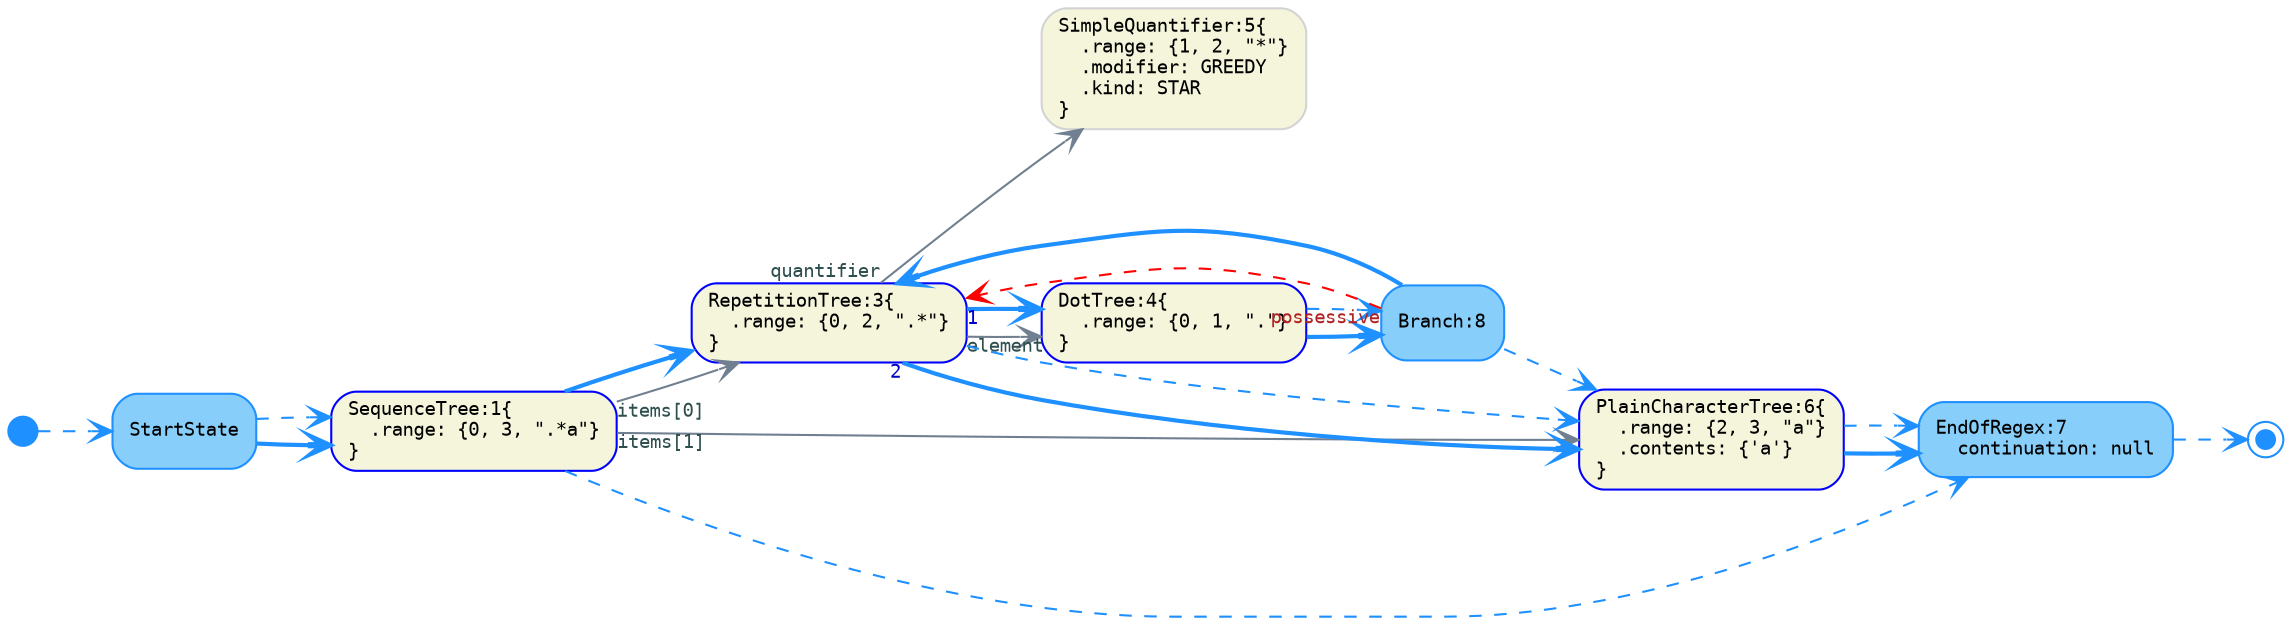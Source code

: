 digraph G {
  rankdir=LR;
  graph [fontname="Monospace", fontsize="11"]

  // tree-and-state nodes
  node [fontname="Monospace", fontsize= "9", shape="box", style="rounded,filled", color="Blue", fillcolor="Beige", fixedsize="false", width="0.75"]
  1[ label="SequenceTree:1\{\l  .range: \{0, 3, \".*a\"\}\l\}\l" ]
  3[ label="RepetitionTree:3\{\l  .range: \{0, 2, \".*\"\}\l\}\l" ]
  4[ label="DotTree:4\{\l  .range: \{0, 1, \".\"\}\l\}\l" ]
  6[ label="PlainCharacterTree:6\{\l  .range: \{2, 3, \"a\"\}\l  .contents: \{'a'\}\l\}\l" ]

  // default nodes
  node [fontname="Monospace", fontsize= "9", shape="box", style="rounded,filled", color="LightGray", fillcolor="Beige", fixedsize="false", width="0.75"]
  5[ label="SimpleQuantifier:5\{\l  .range: \{1, 2, \"*\"\}\l  .modifier: GREEDY\l  .kind: STAR\l\}\l" ]

  // state nodes
  node [fontname="Monospace", fontsize= "9", shape="box", style="rounded,filled", color="DodgerBlue", fillcolor="LightSkyBlue", fixedsize="false", width="0.75"]
  8[ label="Branch:8\l" ]
  7[ label="EndOfRegex:7\l  continuation: null\l" ]
  StartState[ label="StartState\l" ]

  // end nodes
  node [fontname="Monospace", fontsize= "9", shape="doublecircle", style="rounded,filled", color="DodgerBlue", fillcolor="DodgerBlue", fixedsize="true", width="0.12"]
  end[ label="\l" ]

  // start nodes
  node [fontname="Monospace", fontsize= "9", shape="circle", style="rounded,filled", color="DodgerBlue", fillcolor="DodgerBlue", fixedsize="true", width="0.20"]
  start[ label="\l" ]

  // default edges
  edge [fontname="Monospace", fontsize="9", style="solid", color="SlateGray", fontcolor="DarkSlateGray", arrowhead="vee", arrowtail="none", dir="both"]
  3 -> 4 [ label="",  taillabel="element" ]
  3 -> 5 [ label="",  taillabel="quantifier" ]
  1 -> 3 [ label="",  taillabel="items[0]" ]
  1 -> 6 [ label="",  taillabel="items[1]" ]

  // back-reference edges
  edge [fontname="Monospace", fontsize="9", style="dashed", color="Red", fontcolor="Firebrick", arrowhead="vee", arrowtail="none", dir="both"]
  8 -> 3 [ label="",  taillabel="possessive" ]

  // successor edges
  edge [fontname="Monospace", fontsize="9", style="bold", color="DodgerBlue", fontcolor="MediumBlue", arrowhead="vee", arrowtail="none", dir="both"]
  1 -> 3 [ label="",  taillabel="" ]
  3 -> 4 [ label="",  taillabel="1" ]
  3 -> 6 [ label="",  taillabel="2" ]
  4 -> 8 [ label="",  taillabel="" ]
  6 -> 7 [ label="",  taillabel="" ]
  8 -> 3 [ label="",  taillabel="" ]
  StartState -> 1 [ label="",  taillabel="" ]

  // continuation edges
  edge [fontname="Monospace", fontsize="9", style="dashed", color="DodgerBlue", fontcolor="MediumBlue", arrowhead="vee", arrowtail="none", dir="both"]
  1 -> 7 [ label="",  taillabel="" ]
  3 -> 6 [ label="",  taillabel="" ]
  4 -> 8 [ label="",  taillabel="" ]
  6 -> 7 [ label="",  taillabel="" ]
  8 -> 6 [ label="",  taillabel="" ]
  7 -> end [ label="",  taillabel="" ]
  StartState -> 1 [ label="",  taillabel="" ]
  start -> StartState [ label="",  taillabel="" ]
}
